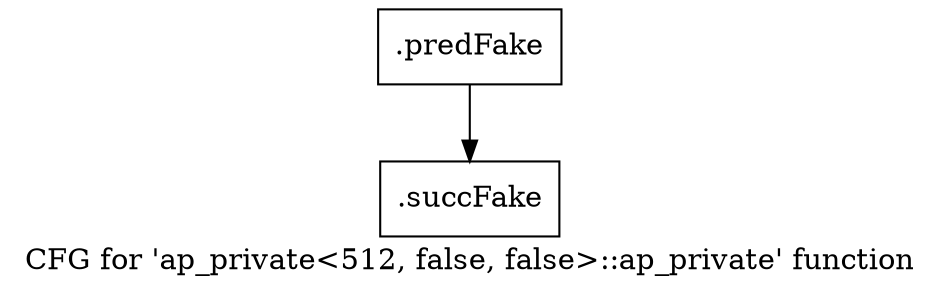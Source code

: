 digraph "CFG for 'ap_private\<512, false, false\>::ap_private' function" {
	label="CFG for 'ap_private\<512, false, false\>::ap_private' function";

	Node0x50a2340 [shape=record,filename="",linenumber="",label="{.predFake}"];
	Node0x50a2340 -> Node0x605ce50[ callList="" memoryops="" filename="/mnt/xilinx/Vitis_HLS/2021.2/include/etc/ap_private.h" execusionnum="344"];
	Node0x605ce50 [shape=record,filename="/mnt/xilinx/Vitis_HLS/2021.2/include/etc/ap_private.h",linenumber="3398",label="{.succFake}"];
}
